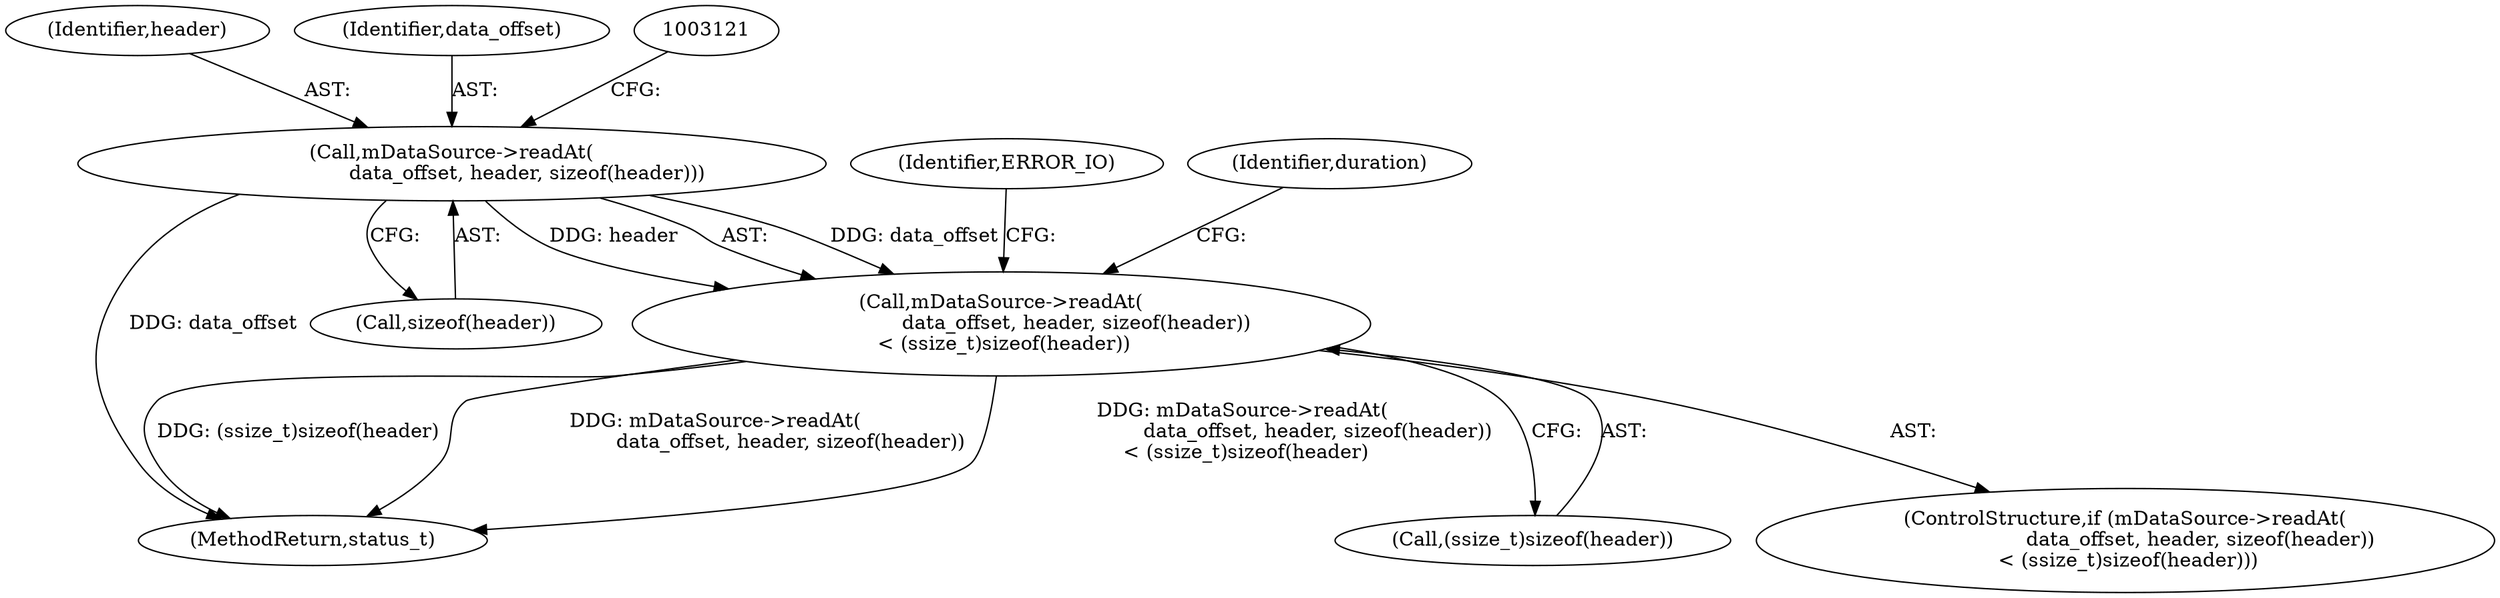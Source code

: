 digraph "0_Android_8a3a2f6ea7defe1a81bb32b3c9f3537f84749b9d@API" {
"1003114" [label="(Call,mDataSource->readAt(\n                        data_offset, header, sizeof(header))\n < (ssize_t)sizeof(header))"];
"1003115" [label="(Call,mDataSource->readAt(\n                        data_offset, header, sizeof(header)))"];
"1003114" [label="(Call,mDataSource->readAt(\n                        data_offset, header, sizeof(header))\n < (ssize_t)sizeof(header))"];
"1003126" [label="(Identifier,ERROR_IO)"];
"1003923" [label="(MethodReturn,status_t)"];
"1003130" [label="(Identifier,duration)"];
"1003117" [label="(Identifier,header)"];
"1003120" [label="(Call,(ssize_t)sizeof(header))"];
"1003115" [label="(Call,mDataSource->readAt(\n                        data_offset, header, sizeof(header)))"];
"1003116" [label="(Identifier,data_offset)"];
"1003113" [label="(ControlStructure,if (mDataSource->readAt(\n                        data_offset, header, sizeof(header))\n < (ssize_t)sizeof(header)))"];
"1003118" [label="(Call,sizeof(header))"];
"1003114" -> "1003113"  [label="AST: "];
"1003114" -> "1003120"  [label="CFG: "];
"1003115" -> "1003114"  [label="AST: "];
"1003120" -> "1003114"  [label="AST: "];
"1003126" -> "1003114"  [label="CFG: "];
"1003130" -> "1003114"  [label="CFG: "];
"1003114" -> "1003923"  [label="DDG: mDataSource->readAt(\n                        data_offset, header, sizeof(header))\n < (ssize_t)sizeof(header)"];
"1003114" -> "1003923"  [label="DDG: (ssize_t)sizeof(header)"];
"1003114" -> "1003923"  [label="DDG: mDataSource->readAt(\n                        data_offset, header, sizeof(header))"];
"1003115" -> "1003114"  [label="DDG: data_offset"];
"1003115" -> "1003114"  [label="DDG: header"];
"1003115" -> "1003118"  [label="CFG: "];
"1003116" -> "1003115"  [label="AST: "];
"1003117" -> "1003115"  [label="AST: "];
"1003118" -> "1003115"  [label="AST: "];
"1003121" -> "1003115"  [label="CFG: "];
"1003115" -> "1003923"  [label="DDG: data_offset"];
}
